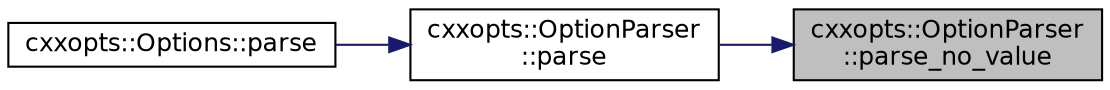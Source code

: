 digraph "cxxopts::OptionParser::parse_no_value"
{
 // INTERACTIVE_SVG=YES
 // LATEX_PDF_SIZE
  edge [fontname="Helvetica",fontsize="12",labelfontname="Helvetica",labelfontsize="12"];
  node [fontname="Helvetica",fontsize="12",shape=record];
  rankdir="RL";
  Node1 [label="cxxopts::OptionParser\l::parse_no_value",height=0.2,width=0.4,color="black", fillcolor="grey75", style="filled", fontcolor="black",tooltip=" "];
  Node1 -> Node2 [dir="back",color="midnightblue",fontsize="12",style="solid"];
  Node2 [label="cxxopts::OptionParser\l::parse",height=0.2,width=0.4,color="black", fillcolor="white", style="filled",URL="$a01046.html#a4218816ce33c211b54acb9e71603ea0b",tooltip=" "];
  Node2 -> Node3 [dir="back",color="midnightblue",fontsize="12",style="solid"];
  Node3 [label="cxxopts::Options::parse",height=0.2,width=0.4,color="black", fillcolor="white", style="filled",URL="$a01050.html#a3e740564cc4c991078f1451e1fcd082b",tooltip=" "];
}
